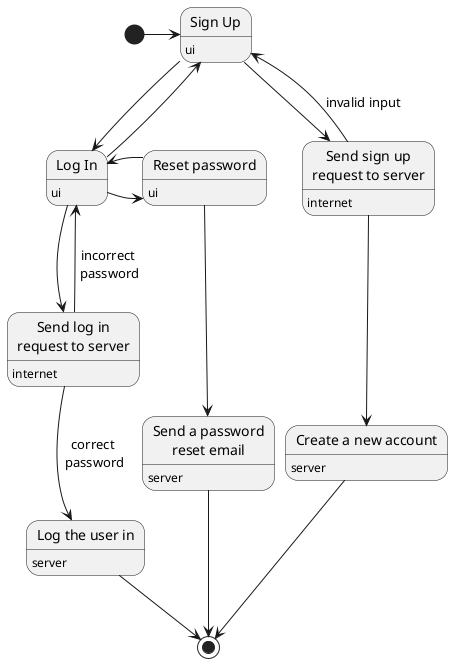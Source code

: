 @startuml

hide empty description

state "Log In" as login
login : ui
state "Sign Up" as signup
signup : ui
state "Send log in\nrequest to server" as reqlog
reqlog : internet
state "Send sign up\nrequest to server" as serversign
serversign : internet
state "Create a new account" as createacc
createacc : server
state "Reset password" as resetpass
resetpass : ui
state "Send a password\nreset email" as serverreset
serverreset : server
state "Log the user in" as serverlog
serverlog : server

[*] -> signup
signup --> login
signup --> serversign
serversign --> signup : invalid input
serversign --> createacc
createacc --> [*]

login --> signup
login --> reqlog
reqlog --> login : incorrect\n password
reqlog --> serverlog : correct\n password
serverlog --> [*]

login -> resetpass
resetpass -> login
resetpass --> serverreset
serverreset --> [*]

@enduml